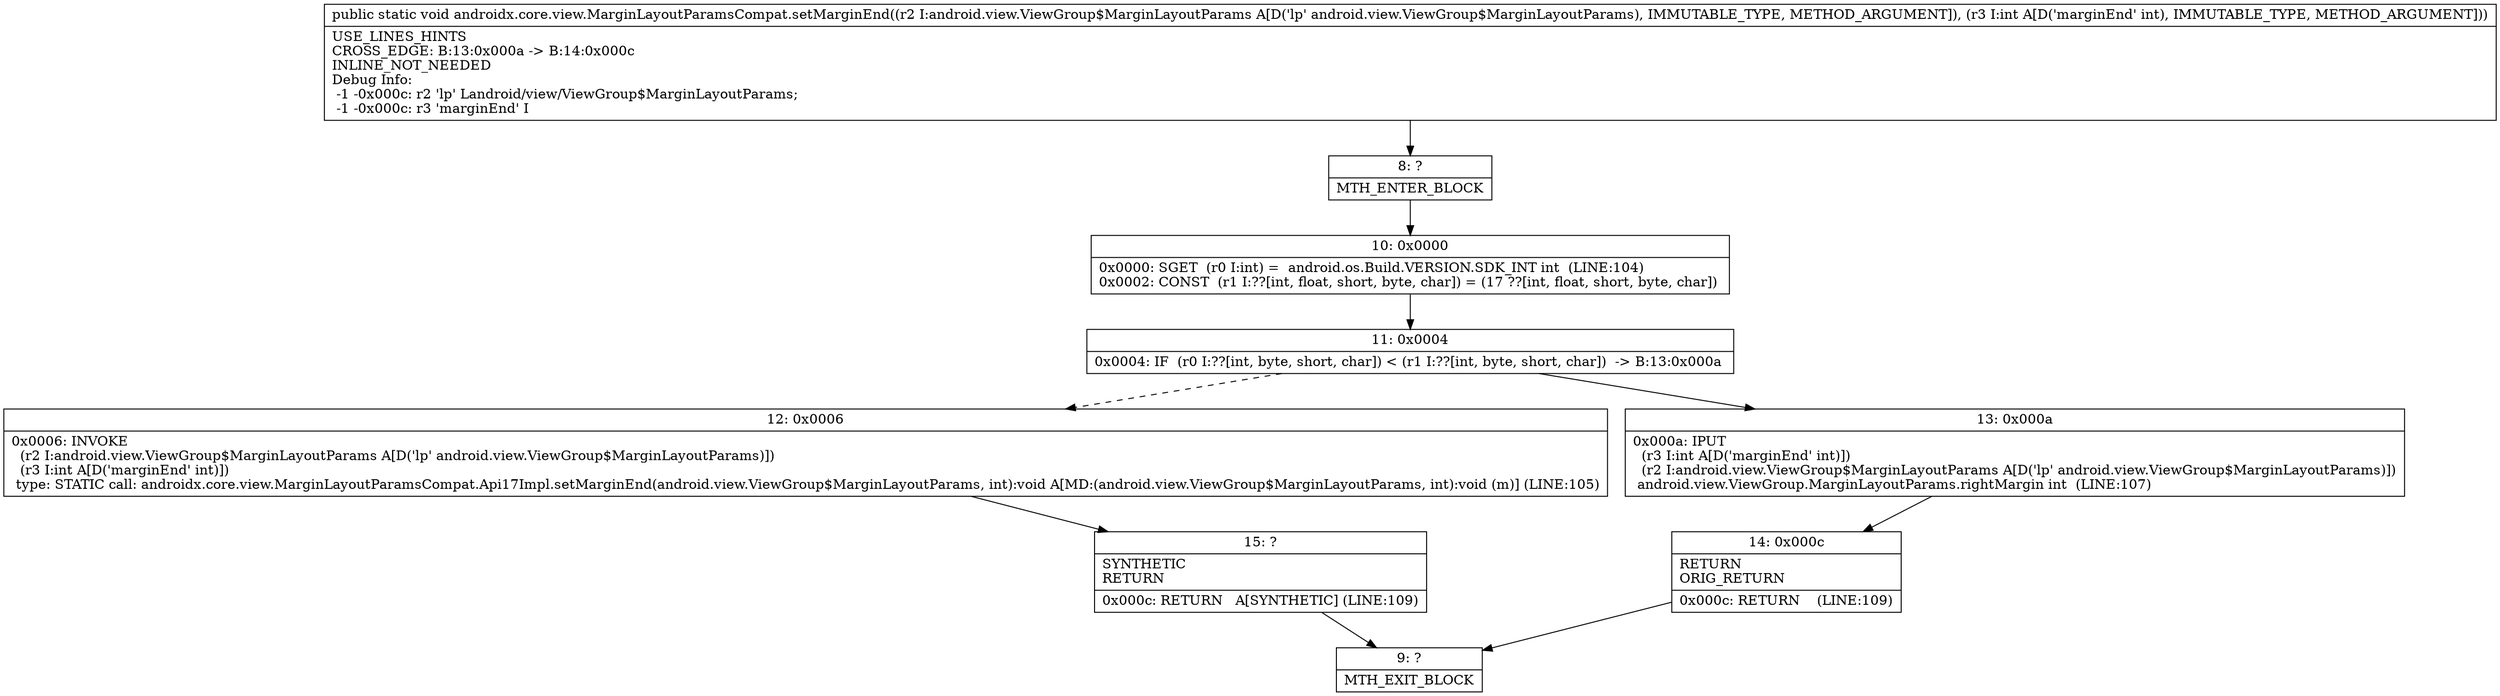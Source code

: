 digraph "CFG forandroidx.core.view.MarginLayoutParamsCompat.setMarginEnd(Landroid\/view\/ViewGroup$MarginLayoutParams;I)V" {
Node_8 [shape=record,label="{8\:\ ?|MTH_ENTER_BLOCK\l}"];
Node_10 [shape=record,label="{10\:\ 0x0000|0x0000: SGET  (r0 I:int) =  android.os.Build.VERSION.SDK_INT int  (LINE:104)\l0x0002: CONST  (r1 I:??[int, float, short, byte, char]) = (17 ??[int, float, short, byte, char]) \l}"];
Node_11 [shape=record,label="{11\:\ 0x0004|0x0004: IF  (r0 I:??[int, byte, short, char]) \< (r1 I:??[int, byte, short, char])  \-\> B:13:0x000a \l}"];
Node_12 [shape=record,label="{12\:\ 0x0006|0x0006: INVOKE  \l  (r2 I:android.view.ViewGroup$MarginLayoutParams A[D('lp' android.view.ViewGroup$MarginLayoutParams)])\l  (r3 I:int A[D('marginEnd' int)])\l type: STATIC call: androidx.core.view.MarginLayoutParamsCompat.Api17Impl.setMarginEnd(android.view.ViewGroup$MarginLayoutParams, int):void A[MD:(android.view.ViewGroup$MarginLayoutParams, int):void (m)] (LINE:105)\l}"];
Node_15 [shape=record,label="{15\:\ ?|SYNTHETIC\lRETURN\l|0x000c: RETURN   A[SYNTHETIC] (LINE:109)\l}"];
Node_9 [shape=record,label="{9\:\ ?|MTH_EXIT_BLOCK\l}"];
Node_13 [shape=record,label="{13\:\ 0x000a|0x000a: IPUT  \l  (r3 I:int A[D('marginEnd' int)])\l  (r2 I:android.view.ViewGroup$MarginLayoutParams A[D('lp' android.view.ViewGroup$MarginLayoutParams)])\l android.view.ViewGroup.MarginLayoutParams.rightMargin int  (LINE:107)\l}"];
Node_14 [shape=record,label="{14\:\ 0x000c|RETURN\lORIG_RETURN\l|0x000c: RETURN    (LINE:109)\l}"];
MethodNode[shape=record,label="{public static void androidx.core.view.MarginLayoutParamsCompat.setMarginEnd((r2 I:android.view.ViewGroup$MarginLayoutParams A[D('lp' android.view.ViewGroup$MarginLayoutParams), IMMUTABLE_TYPE, METHOD_ARGUMENT]), (r3 I:int A[D('marginEnd' int), IMMUTABLE_TYPE, METHOD_ARGUMENT]))  | USE_LINES_HINTS\lCROSS_EDGE: B:13:0x000a \-\> B:14:0x000c\lINLINE_NOT_NEEDED\lDebug Info:\l  \-1 \-0x000c: r2 'lp' Landroid\/view\/ViewGroup$MarginLayoutParams;\l  \-1 \-0x000c: r3 'marginEnd' I\l}"];
MethodNode -> Node_8;Node_8 -> Node_10;
Node_10 -> Node_11;
Node_11 -> Node_12[style=dashed];
Node_11 -> Node_13;
Node_12 -> Node_15;
Node_15 -> Node_9;
Node_13 -> Node_14;
Node_14 -> Node_9;
}

